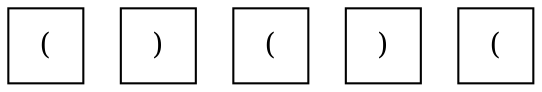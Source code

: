 digraph {
	node [shape=square]
	0 [label="("]
	1 [label=")"]
	2 [label="("]
	3 [label=")"]
	4 [label="("]
	{
		graph [rank=same]
		0
		1
		2
		3
		4
	}
}